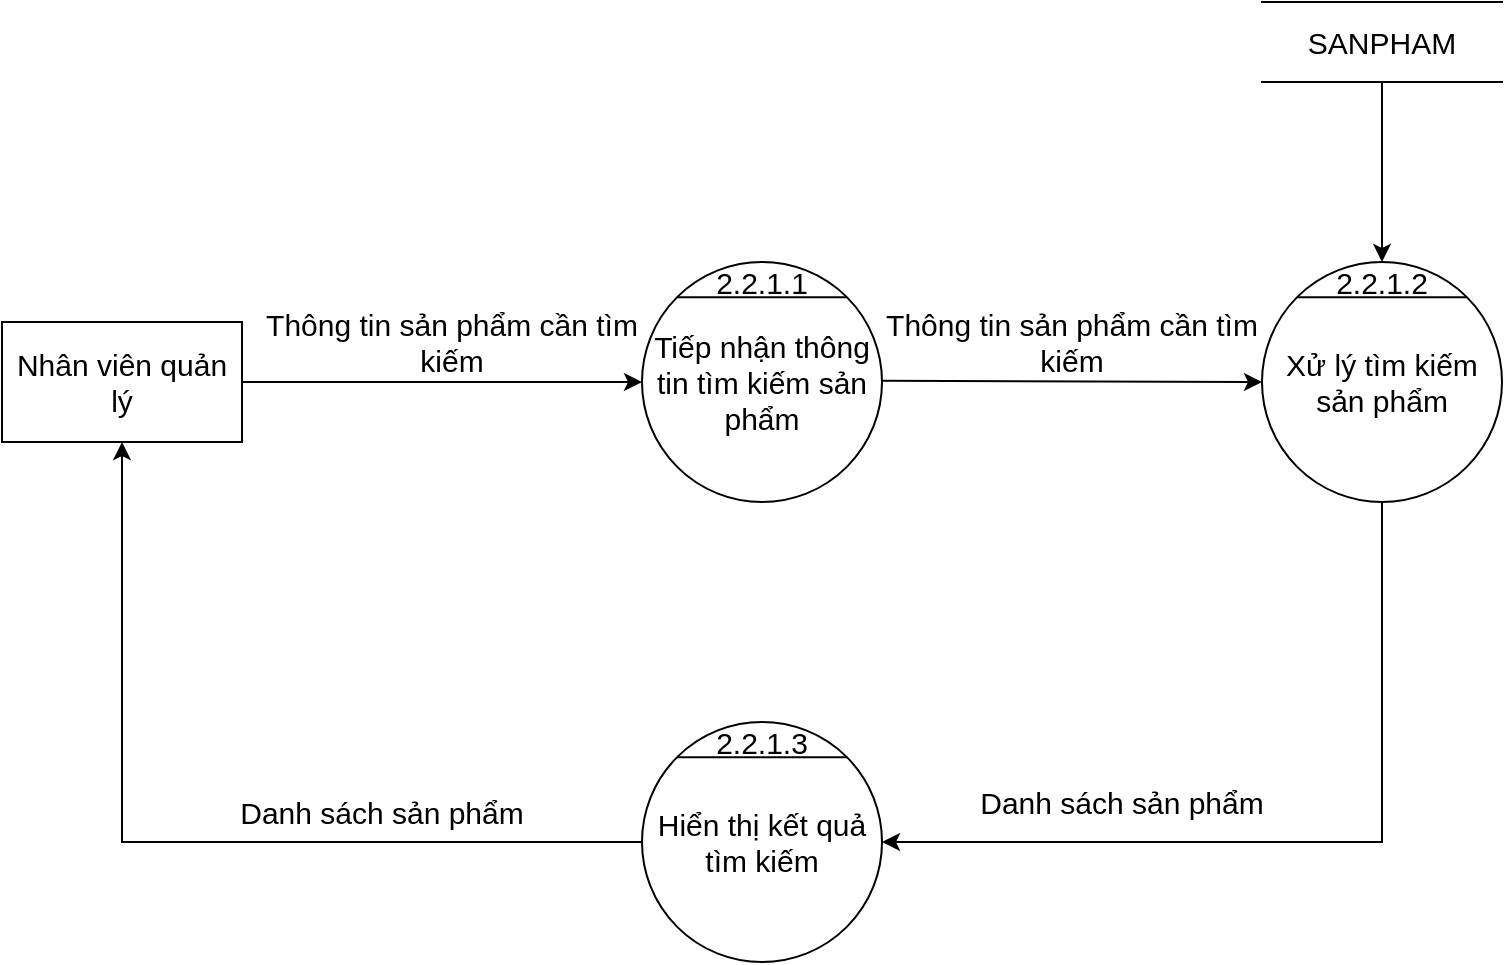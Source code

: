 <mxfile version="16.4.11" type="device"><diagram id="QU50Qm8uiIHl_oChFRkK" name="Page-1"><mxGraphModel dx="1888" dy="641" grid="1" gridSize="10" guides="1" tooltips="1" connect="1" arrows="1" fold="1" page="1" pageScale="1" pageWidth="850" pageHeight="1100" math="0" shadow="0"><root><mxCell id="0"/><mxCell id="1" parent="0"/><mxCell id="gr5MdIVO0Ek0D9ObfS4E-1" value="Tiếp nhận thông tin tìm kiếm sản phẩm" style="ellipse;whiteSpace=wrap;html=1;aspect=fixed;fontSize=15;" vertex="1" parent="1"><mxGeometry x="200" y="330" width="120" height="120" as="geometry"/></mxCell><mxCell id="gr5MdIVO0Ek0D9ObfS4E-2" value="" style="endArrow=none;html=1;rounded=0;exitX=0;exitY=0;exitDx=0;exitDy=0;entryX=1;entryY=0;entryDx=0;entryDy=0;fontSize=15;" edge="1" parent="1" source="gr5MdIVO0Ek0D9ObfS4E-1" target="gr5MdIVO0Ek0D9ObfS4E-1"><mxGeometry width="50" height="50" relative="1" as="geometry"><mxPoint x="480" y="370" as="sourcePoint"/><mxPoint x="530" y="320" as="targetPoint"/></mxGeometry></mxCell><mxCell id="gr5MdIVO0Ek0D9ObfS4E-3" value="2.2.1.1" style="text;html=1;strokeColor=none;fillColor=none;align=center;verticalAlign=middle;whiteSpace=wrap;rounded=0;fontSize=15;" vertex="1" parent="1"><mxGeometry x="240" y="330" width="40" height="20" as="geometry"/></mxCell><mxCell id="gr5MdIVO0Ek0D9ObfS4E-4" value="Nhân viên quản lý" style="rounded=0;whiteSpace=wrap;html=1;fontSize=15;" vertex="1" parent="1"><mxGeometry x="-120" y="360" width="120" height="60" as="geometry"/></mxCell><mxCell id="gr5MdIVO0Ek0D9ObfS4E-5" value="" style="endArrow=classic;html=1;rounded=0;exitX=1;exitY=0.5;exitDx=0;exitDy=0;entryX=0;entryY=0.5;entryDx=0;entryDy=0;fontSize=15;" edge="1" parent="1" source="gr5MdIVO0Ek0D9ObfS4E-4" target="gr5MdIVO0Ek0D9ObfS4E-1"><mxGeometry width="50" height="50" relative="1" as="geometry"><mxPoint x="150" y="410" as="sourcePoint"/><mxPoint x="200" y="360" as="targetPoint"/></mxGeometry></mxCell><mxCell id="gr5MdIVO0Ek0D9ObfS4E-6" value="" style="endArrow=classic;html=1;rounded=0;exitX=1;exitY=0.5;exitDx=0;exitDy=0;fontSize=15;entryX=0;entryY=0.5;entryDx=0;entryDy=0;" edge="1" parent="1" target="gr5MdIVO0Ek0D9ObfS4E-7"><mxGeometry width="50" height="50" relative="1" as="geometry"><mxPoint x="320" y="389.41" as="sourcePoint"/><mxPoint x="440" y="389" as="targetPoint"/></mxGeometry></mxCell><mxCell id="gr5MdIVO0Ek0D9ObfS4E-7" value="Xử lý tìm kiếm sản phẩm" style="ellipse;whiteSpace=wrap;html=1;aspect=fixed;fontSize=15;" vertex="1" parent="1"><mxGeometry x="510" y="330" width="120" height="120" as="geometry"/></mxCell><mxCell id="gr5MdIVO0Ek0D9ObfS4E-8" value="" style="endArrow=none;html=1;rounded=0;exitX=0;exitY=0;exitDx=0;exitDy=0;entryX=1;entryY=0;entryDx=0;entryDy=0;fontSize=15;" edge="1" parent="1" source="gr5MdIVO0Ek0D9ObfS4E-7" target="gr5MdIVO0Ek0D9ObfS4E-7"><mxGeometry width="50" height="50" relative="1" as="geometry"><mxPoint x="730" y="370" as="sourcePoint"/><mxPoint x="780" y="320" as="targetPoint"/></mxGeometry></mxCell><mxCell id="gr5MdIVO0Ek0D9ObfS4E-9" value="2.2.1.2" style="text;html=1;strokeColor=none;fillColor=none;align=center;verticalAlign=middle;whiteSpace=wrap;rounded=0;fontSize=15;" vertex="1" parent="1"><mxGeometry x="550" y="330" width="40" height="20" as="geometry"/></mxCell><mxCell id="gr5MdIVO0Ek0D9ObfS4E-10" value="Hiển thị kết quả tìm kiếm" style="ellipse;whiteSpace=wrap;html=1;aspect=fixed;fontSize=15;" vertex="1" parent="1"><mxGeometry x="200" y="560" width="120" height="120" as="geometry"/></mxCell><mxCell id="gr5MdIVO0Ek0D9ObfS4E-11" value="" style="endArrow=none;html=1;rounded=0;exitX=0;exitY=0;exitDx=0;exitDy=0;entryX=1;entryY=0;entryDx=0;entryDy=0;fontSize=15;" edge="1" parent="1" source="gr5MdIVO0Ek0D9ObfS4E-10" target="gr5MdIVO0Ek0D9ObfS4E-10"><mxGeometry width="50" height="50" relative="1" as="geometry"><mxPoint x="245" y="790" as="sourcePoint"/><mxPoint x="295" y="740" as="targetPoint"/></mxGeometry></mxCell><mxCell id="gr5MdIVO0Ek0D9ObfS4E-12" value="2.2.1.3" style="text;html=1;strokeColor=none;fillColor=none;align=center;verticalAlign=middle;whiteSpace=wrap;rounded=0;fontSize=15;" vertex="1" parent="1"><mxGeometry x="240" y="560" width="40" height="20" as="geometry"/></mxCell><mxCell id="gr5MdIVO0Ek0D9ObfS4E-13" value="Thông tin sản phẩm cần tìm kiếm" style="text;html=1;strokeColor=none;fillColor=none;align=center;verticalAlign=middle;whiteSpace=wrap;rounded=0;fontSize=15;" vertex="1" parent="1"><mxGeometry x="10" y="350" width="190" height="40" as="geometry"/></mxCell><mxCell id="gr5MdIVO0Ek0D9ObfS4E-14" value="Thông tin sản phẩm cần tìm kiếm" style="text;html=1;strokeColor=none;fillColor=none;align=center;verticalAlign=middle;whiteSpace=wrap;rounded=0;fontSize=15;" vertex="1" parent="1"><mxGeometry x="320" y="350" width="190" height="40" as="geometry"/></mxCell><mxCell id="gr5MdIVO0Ek0D9ObfS4E-15" value="SANPHAM" style="shape=partialRectangle;whiteSpace=wrap;html=1;left=0;right=0;fillColor=none;fontSize=15;" vertex="1" parent="1"><mxGeometry x="510" y="200" width="120" height="40" as="geometry"/></mxCell><mxCell id="gr5MdIVO0Ek0D9ObfS4E-16" value="" style="endArrow=classic;html=1;rounded=0;fontSize=15;exitX=0.5;exitY=1;exitDx=0;exitDy=0;entryX=0.5;entryY=0;entryDx=0;entryDy=0;" edge="1" parent="1" source="gr5MdIVO0Ek0D9ObfS4E-15" target="gr5MdIVO0Ek0D9ObfS4E-9"><mxGeometry width="50" height="50" relative="1" as="geometry"><mxPoint x="290" y="490" as="sourcePoint"/><mxPoint x="340" y="440" as="targetPoint"/></mxGeometry></mxCell><mxCell id="gr5MdIVO0Ek0D9ObfS4E-17" value="" style="edgeStyle=segmentEdgeStyle;endArrow=classic;html=1;rounded=0;fontSize=15;exitX=0.5;exitY=1;exitDx=0;exitDy=0;entryX=1;entryY=0.5;entryDx=0;entryDy=0;" edge="1" parent="1" source="gr5MdIVO0Ek0D9ObfS4E-7" target="gr5MdIVO0Ek0D9ObfS4E-10"><mxGeometry width="50" height="50" relative="1" as="geometry"><mxPoint x="290" y="600" as="sourcePoint"/><mxPoint x="340" y="550" as="targetPoint"/><Array as="points"><mxPoint x="570" y="620"/></Array></mxGeometry></mxCell><mxCell id="gr5MdIVO0Ek0D9ObfS4E-18" value="Danh sách sản phẩm" style="text;html=1;strokeColor=none;fillColor=none;align=center;verticalAlign=middle;whiteSpace=wrap;rounded=0;fontSize=15;" vertex="1" parent="1"><mxGeometry x="340" y="580" width="200" height="40" as="geometry"/></mxCell><mxCell id="gr5MdIVO0Ek0D9ObfS4E-19" value="" style="edgeStyle=segmentEdgeStyle;endArrow=classic;html=1;rounded=0;fontSize=15;exitX=0;exitY=0.5;exitDx=0;exitDy=0;entryX=0.5;entryY=1;entryDx=0;entryDy=0;" edge="1" parent="1" source="gr5MdIVO0Ek0D9ObfS4E-10" target="gr5MdIVO0Ek0D9ObfS4E-4"><mxGeometry width="50" height="50" relative="1" as="geometry"><mxPoint x="290" y="700" as="sourcePoint"/><mxPoint x="340" y="650" as="targetPoint"/></mxGeometry></mxCell><mxCell id="gr5MdIVO0Ek0D9ObfS4E-20" value="Danh sách sản phẩm" style="text;html=1;strokeColor=none;fillColor=none;align=center;verticalAlign=middle;whiteSpace=wrap;rounded=0;fontSize=15;" vertex="1" parent="1"><mxGeometry x="-30" y="580" width="200" height="50" as="geometry"/></mxCell></root></mxGraphModel></diagram></mxfile>